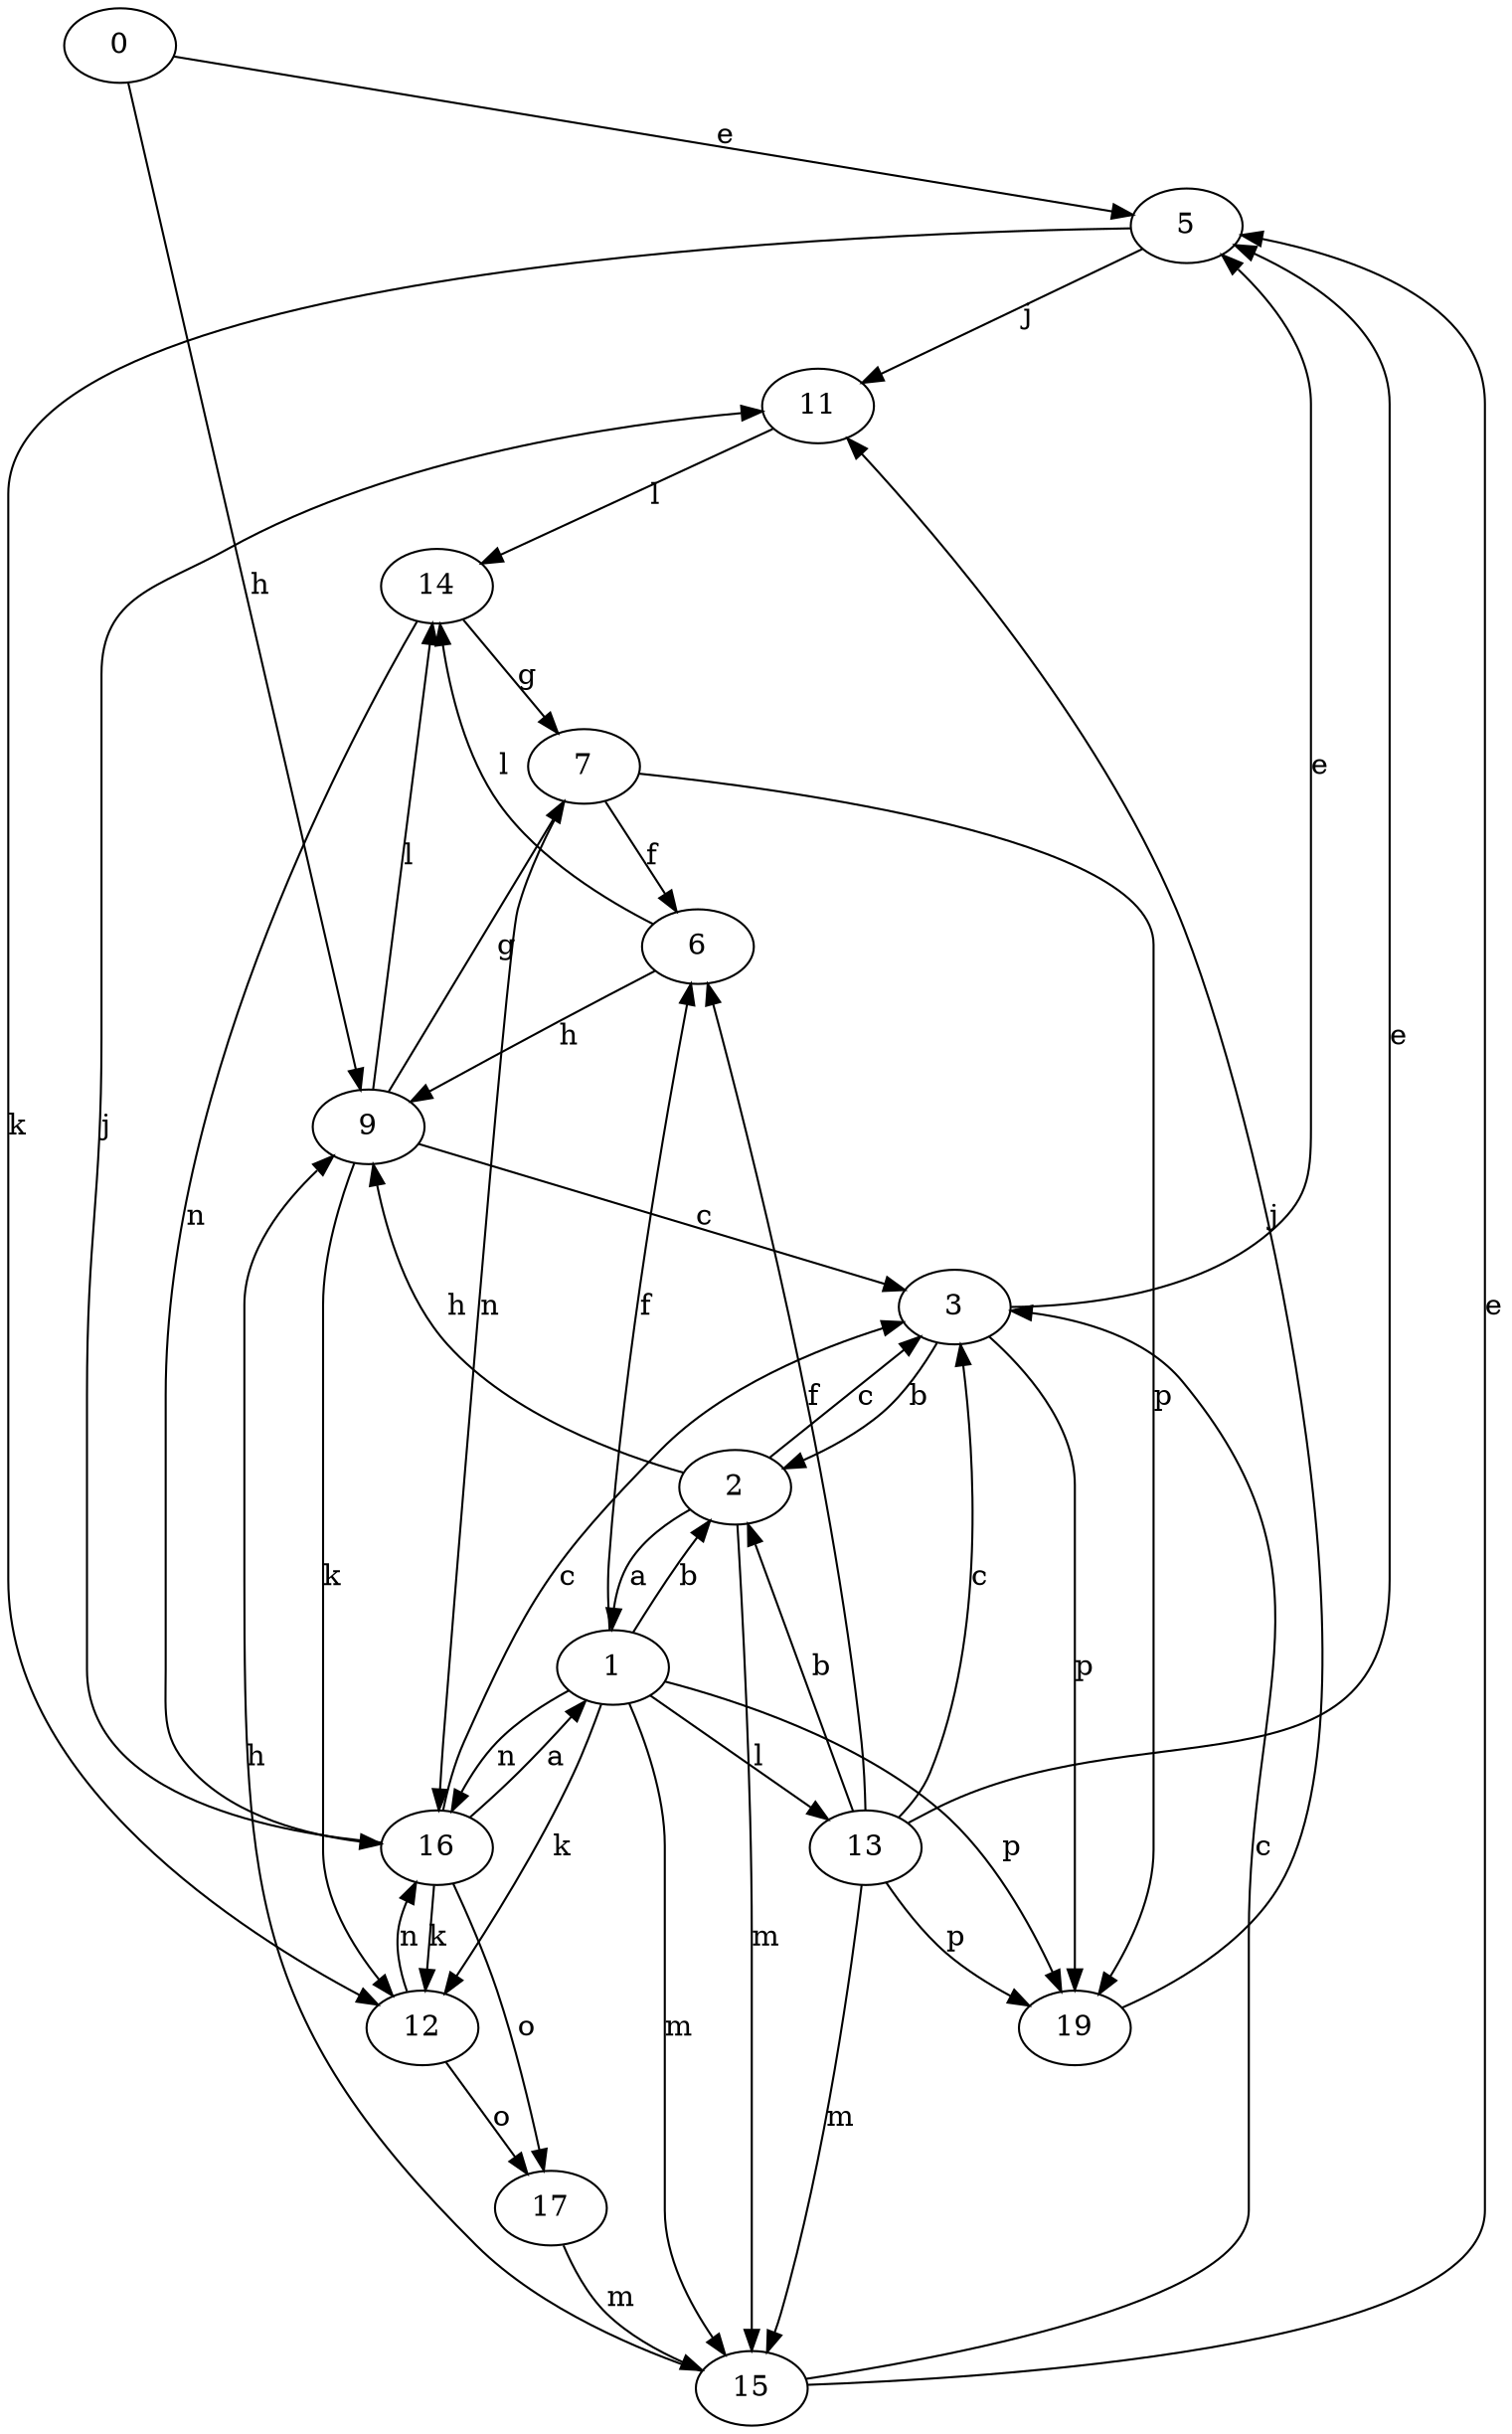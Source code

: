 strict digraph  {
0;
1;
2;
3;
5;
6;
7;
9;
11;
12;
13;
14;
15;
16;
17;
19;
0 -> 5  [label=e];
0 -> 9  [label=h];
1 -> 2  [label=b];
1 -> 6  [label=f];
1 -> 12  [label=k];
1 -> 13  [label=l];
1 -> 15  [label=m];
1 -> 16  [label=n];
1 -> 19  [label=p];
2 -> 1  [label=a];
2 -> 3  [label=c];
2 -> 9  [label=h];
2 -> 15  [label=m];
3 -> 2  [label=b];
3 -> 5  [label=e];
3 -> 19  [label=p];
5 -> 11  [label=j];
5 -> 12  [label=k];
6 -> 9  [label=h];
6 -> 14  [label=l];
7 -> 6  [label=f];
7 -> 16  [label=n];
7 -> 19  [label=p];
9 -> 3  [label=c];
9 -> 7  [label=g];
9 -> 12  [label=k];
9 -> 14  [label=l];
11 -> 14  [label=l];
12 -> 16  [label=n];
12 -> 17  [label=o];
13 -> 2  [label=b];
13 -> 3  [label=c];
13 -> 5  [label=e];
13 -> 6  [label=f];
13 -> 15  [label=m];
13 -> 19  [label=p];
14 -> 7  [label=g];
14 -> 16  [label=n];
15 -> 3  [label=c];
15 -> 5  [label=e];
15 -> 9  [label=h];
16 -> 1  [label=a];
16 -> 3  [label=c];
16 -> 11  [label=j];
16 -> 12  [label=k];
16 -> 17  [label=o];
17 -> 15  [label=m];
19 -> 11  [label=j];
}
